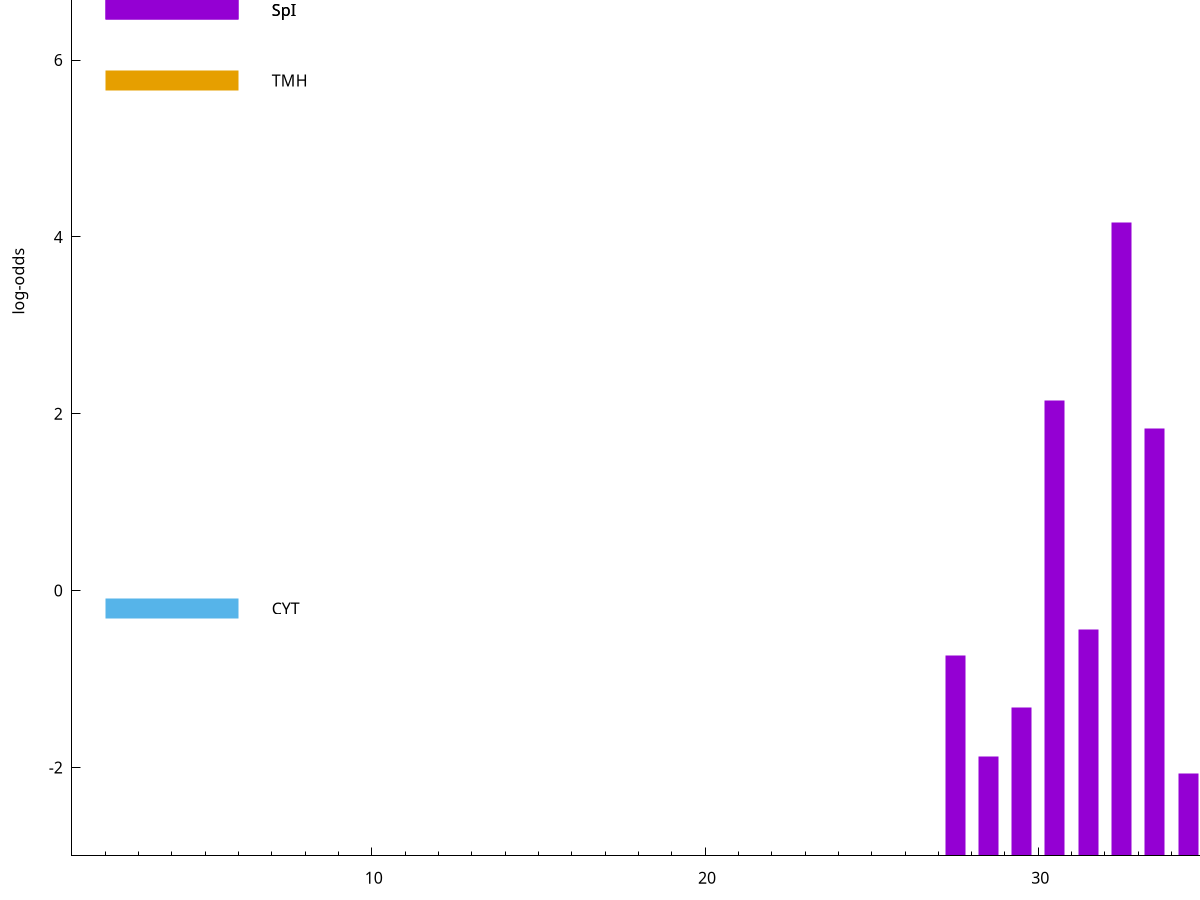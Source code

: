 set title "LipoP predictions for SRR4017897.gff"
set size 2., 1.4
set xrange [1:70] 
set mxtics 10
set yrange [-3:10]
set y2range [0:13]
set ylabel "log-odds"
set term postscript eps color solid "Helvetica" 30
set output "SRR4017897.gff2.eps"
set arrow from 2,6.56623 to 6,6.56623 nohead lt 1 lw 20
set label "SpI" at 7,6.56623
set arrow from 2,5.76724 to 6,5.76724 nohead lt 4 lw 20
set label "TMH" at 7,5.76724
set arrow from 2,-0.200913 to 6,-0.200913 nohead lt 3 lw 20
set label "CYT" at 7,-0.200913
set arrow from 2,6.56623 to 6,6.56623 nohead lt 1 lw 20
set label "SpI" at 7,6.56623
# NOTE: The scores below are the log-odds scores with the threshold
# NOTE: subtracted (a hack to make gnuplot make the histogram all
# NOTE: look nice).
plot "-" axes x1y2 title "" with impulses lt 1 lw 20
35.500000 8.789840
32.500000 7.159370
37.500000 6.260540
30.500000 5.150230
33.500000 4.828400
36.500000 3.705886
31.500000 2.556092
27.500000 2.270913
29.500000 1.676550
28.500000 1.124110
34.500000 0.937310
e
exit
